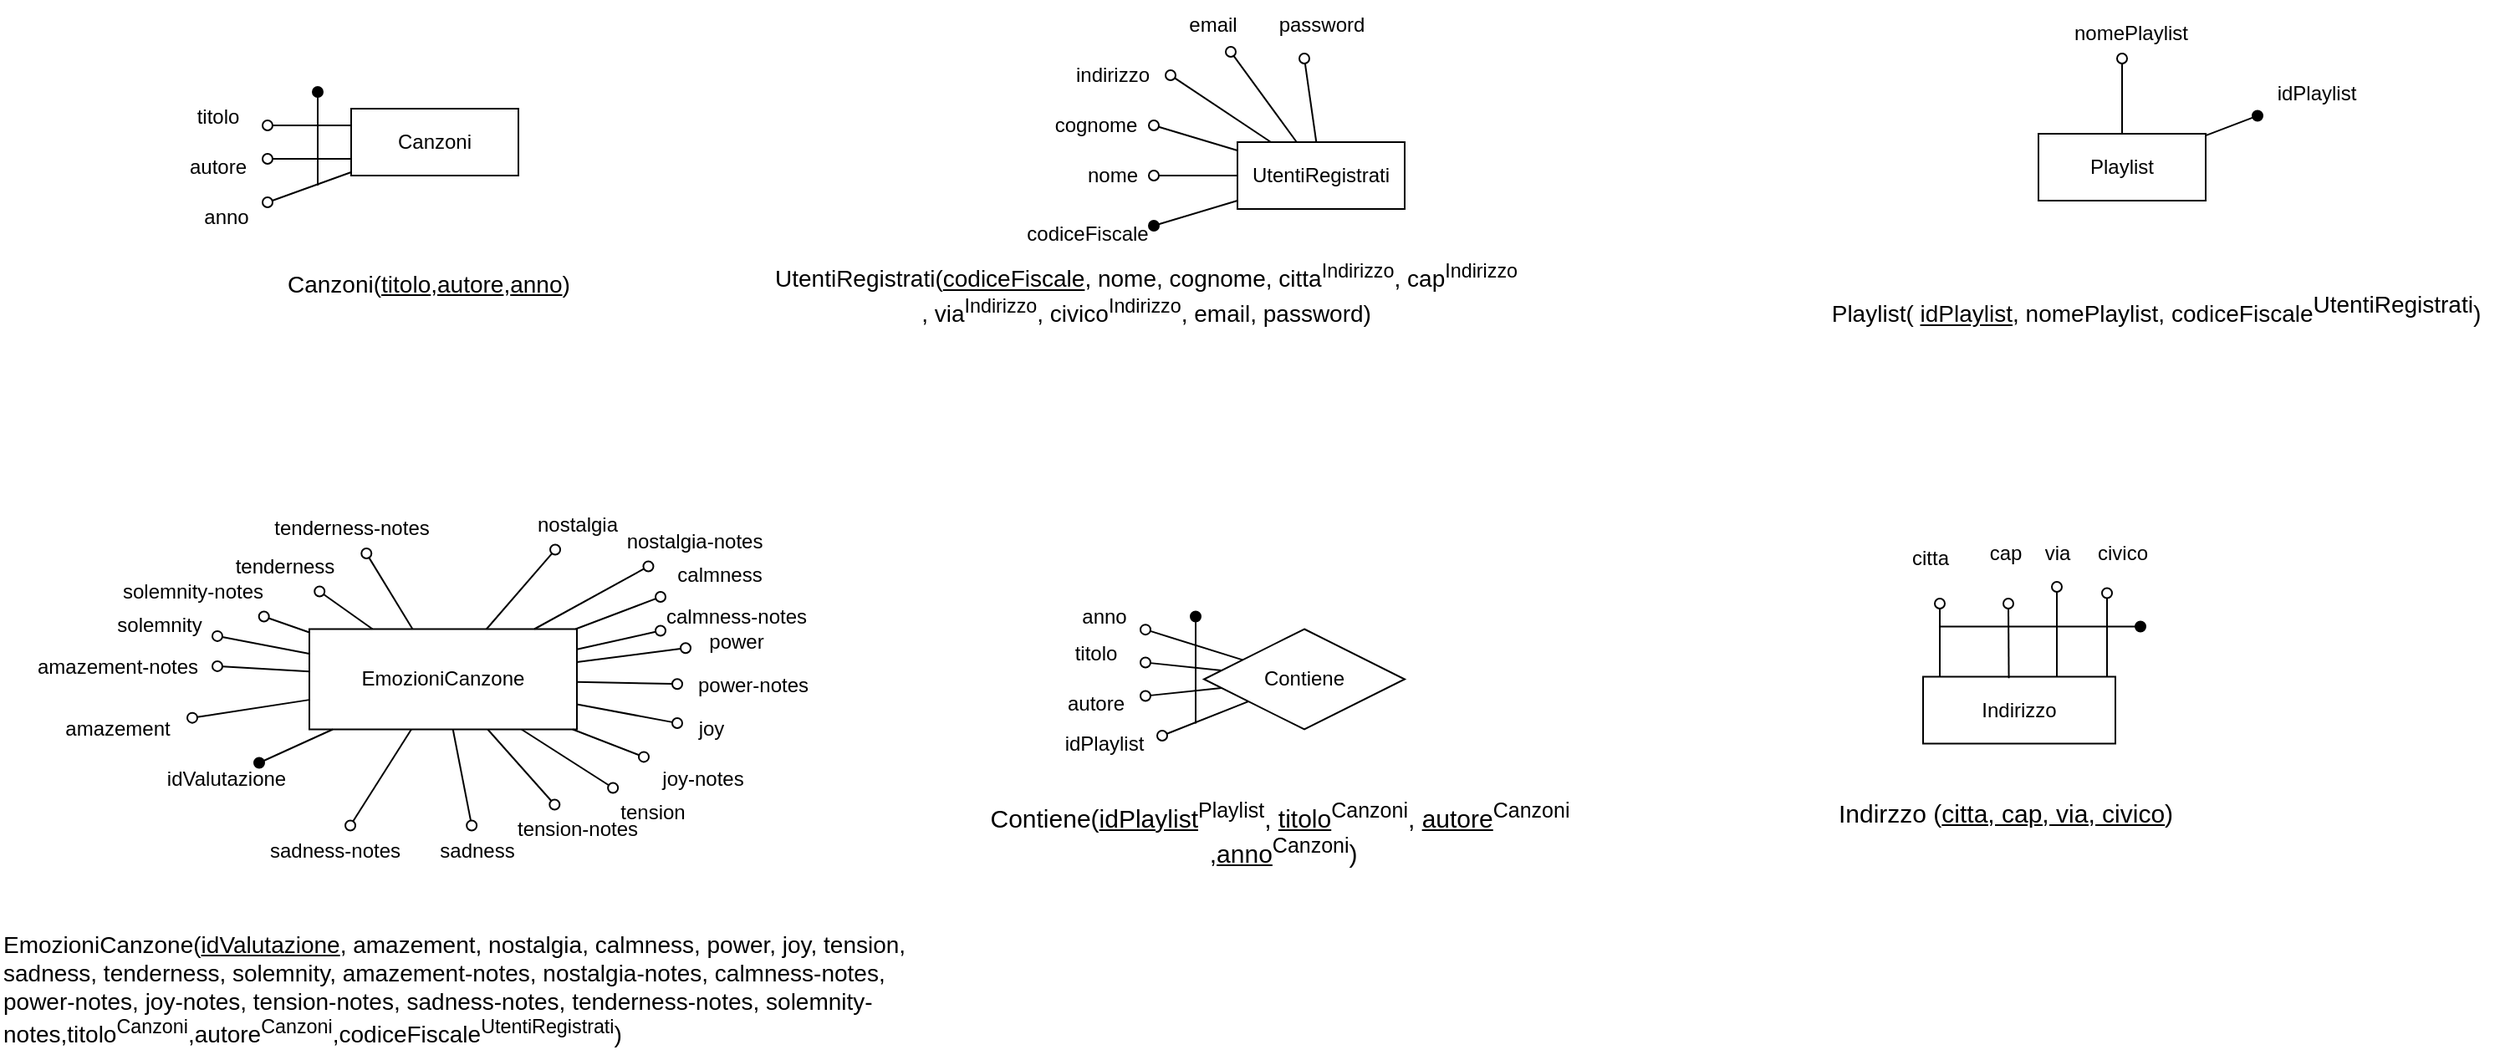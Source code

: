 <mxfile version="21.3.0" type="device">
  <diagram id="R2lEEEUBdFMjLlhIrx00" name="Page-1">
    <mxGraphModel dx="1793" dy="995" grid="1" gridSize="10" guides="1" tooltips="1" connect="1" arrows="1" fold="1" page="1" pageScale="1" pageWidth="1654" pageHeight="1169" math="0" shadow="0" extFonts="Permanent Marker^https://fonts.googleapis.com/css?family=Permanent+Marker">
      <root>
        <mxCell id="0" />
        <mxCell id="1" parent="0" />
        <mxCell id="X9WCBh2QZouLG1bWIAwy-38" value="UtentiRegistrati" style="whiteSpace=wrap;html=1;align=center;" parent="1" vertex="1">
          <mxGeometry x="780" y="354" width="100" height="40" as="geometry" />
        </mxCell>
        <mxCell id="X9WCBh2QZouLG1bWIAwy-39" value="Playlist" style="whiteSpace=wrap;html=1;align=center;" parent="1" vertex="1">
          <mxGeometry x="1259" y="349" width="100" height="40" as="geometry" />
        </mxCell>
        <mxCell id="X9WCBh2QZouLG1bWIAwy-41" value="Canzoni" style="whiteSpace=wrap;html=1;align=center;" parent="1" vertex="1">
          <mxGeometry x="250" y="334" width="100" height="40" as="geometry" />
        </mxCell>
        <mxCell id="X9WCBh2QZouLG1bWIAwy-42" value="EmozioniCanzone" style="whiteSpace=wrap;html=1;align=center;" parent="1" vertex="1">
          <mxGeometry x="225" y="645.25" width="160" height="60" as="geometry" />
        </mxCell>
        <mxCell id="X9WCBh2QZouLG1bWIAwy-43" value="" style="endArrow=none;html=1;rounded=0;startArrow=oval;startFill=1;" parent="1" target="X9WCBh2QZouLG1bWIAwy-38" edge="1">
          <mxGeometry relative="1" as="geometry">
            <mxPoint x="730" y="404" as="sourcePoint" />
            <mxPoint x="800" y="394" as="targetPoint" />
          </mxGeometry>
        </mxCell>
        <mxCell id="X9WCBh2QZouLG1bWIAwy-44" value="" style="endArrow=none;html=1;rounded=0;startArrow=oval;startFill=0;" parent="1" target="X9WCBh2QZouLG1bWIAwy-38" edge="1">
          <mxGeometry relative="1" as="geometry">
            <mxPoint x="730" y="374" as="sourcePoint" />
            <mxPoint x="750" y="354" as="targetPoint" />
          </mxGeometry>
        </mxCell>
        <mxCell id="X9WCBh2QZouLG1bWIAwy-49" value="" style="endArrow=none;html=1;rounded=0;startArrow=oval;startFill=0;" parent="1" target="X9WCBh2QZouLG1bWIAwy-38" edge="1">
          <mxGeometry relative="1" as="geometry">
            <mxPoint x="730" y="344" as="sourcePoint" />
            <mxPoint x="770" y="334" as="targetPoint" />
          </mxGeometry>
        </mxCell>
        <mxCell id="X9WCBh2QZouLG1bWIAwy-50" value="" style="endArrow=none;html=1;rounded=0;startArrow=oval;startFill=0;" parent="1" target="X9WCBh2QZouLG1bWIAwy-38" edge="1">
          <mxGeometry relative="1" as="geometry">
            <mxPoint x="740" y="314" as="sourcePoint" />
            <mxPoint x="790" y="304" as="targetPoint" />
          </mxGeometry>
        </mxCell>
        <mxCell id="X9WCBh2QZouLG1bWIAwy-51" value="" style="endArrow=none;html=1;rounded=0;startArrow=oval;startFill=0;exitX=0.72;exitY=1.033;exitDx=0;exitDy=0;exitPerimeter=0;" parent="1" source="X9WCBh2QZouLG1bWIAwy-58" target="X9WCBh2QZouLG1bWIAwy-38" edge="1">
          <mxGeometry relative="1" as="geometry">
            <mxPoint x="780" y="304" as="sourcePoint" />
            <mxPoint x="840" y="294" as="targetPoint" />
          </mxGeometry>
        </mxCell>
        <mxCell id="X9WCBh2QZouLG1bWIAwy-52" value="" style="endArrow=none;html=1;rounded=0;startArrow=oval;startFill=0;" parent="1" target="X9WCBh2QZouLG1bWIAwy-38" edge="1">
          <mxGeometry relative="1" as="geometry">
            <mxPoint x="820" y="304" as="sourcePoint" />
            <mxPoint x="880" y="284" as="targetPoint" />
          </mxGeometry>
        </mxCell>
        <mxCell id="X9WCBh2QZouLG1bWIAwy-54" value="codiceFiscale" style="text;html=1;align=center;verticalAlign=middle;resizable=0;points=[];autosize=1;strokeColor=none;fillColor=none;" parent="1" vertex="1">
          <mxGeometry x="640" y="394" width="100" height="30" as="geometry" />
        </mxCell>
        <mxCell id="X9WCBh2QZouLG1bWIAwy-55" value="nome" style="text;html=1;align=center;verticalAlign=middle;resizable=0;points=[];autosize=1;strokeColor=none;fillColor=none;" parent="1" vertex="1">
          <mxGeometry x="680" y="359" width="50" height="30" as="geometry" />
        </mxCell>
        <mxCell id="X9WCBh2QZouLG1bWIAwy-56" value="cognome" style="text;html=1;align=center;verticalAlign=middle;resizable=0;points=[];autosize=1;strokeColor=none;fillColor=none;" parent="1" vertex="1">
          <mxGeometry x="660" y="329" width="70" height="30" as="geometry" />
        </mxCell>
        <mxCell id="X9WCBh2QZouLG1bWIAwy-57" value="indirizzo" style="text;html=1;align=center;verticalAlign=middle;resizable=0;points=[];autosize=1;strokeColor=none;fillColor=none;" parent="1" vertex="1">
          <mxGeometry x="670" y="299" width="70" height="30" as="geometry" />
        </mxCell>
        <mxCell id="X9WCBh2QZouLG1bWIAwy-58" value="email" style="text;html=1;align=center;verticalAlign=middle;resizable=0;points=[];autosize=1;strokeColor=none;fillColor=none;" parent="1" vertex="1">
          <mxGeometry x="740" y="269" width="50" height="30" as="geometry" />
        </mxCell>
        <mxCell id="X9WCBh2QZouLG1bWIAwy-59" value="password" style="text;html=1;align=center;verticalAlign=middle;resizable=0;points=[];autosize=1;strokeColor=none;fillColor=none;" parent="1" vertex="1">
          <mxGeometry x="795" y="269" width="70" height="30" as="geometry" />
        </mxCell>
        <mxCell id="X9WCBh2QZouLG1bWIAwy-60" value="" style="endArrow=none;html=1;rounded=0;startArrow=oval;startFill=1;" parent="1" target="X9WCBh2QZouLG1bWIAwy-39" edge="1" source="X9WCBh2QZouLG1bWIAwy-61">
          <mxGeometry relative="1" as="geometry">
            <mxPoint x="1396.5" y="409" as="sourcePoint" />
            <mxPoint x="1236.5" y="409" as="targetPoint" />
          </mxGeometry>
        </mxCell>
        <mxCell id="X9WCBh2QZouLG1bWIAwy-61" value="idPlaylist" style="text;html=1;align=center;verticalAlign=middle;resizable=0;points=[];autosize=1;strokeColor=none;fillColor=none;" parent="1" vertex="1">
          <mxGeometry x="1390" y="310" width="70" height="30" as="geometry" />
        </mxCell>
        <mxCell id="X9WCBh2QZouLG1bWIAwy-63" value="" style="endArrow=none;html=1;rounded=0;startArrow=oval;startFill=0;entryX=0;entryY=0.25;entryDx=0;entryDy=0;" parent="1" target="X9WCBh2QZouLG1bWIAwy-41" edge="1">
          <mxGeometry relative="1" as="geometry">
            <mxPoint x="200" y="344" as="sourcePoint" />
            <mxPoint x="230" y="384" as="targetPoint" />
          </mxGeometry>
        </mxCell>
        <mxCell id="X9WCBh2QZouLG1bWIAwy-64" value="" style="endArrow=none;html=1;rounded=0;startArrow=oval;startFill=0;entryX=0;entryY=0.75;entryDx=0;entryDy=0;" parent="1" target="X9WCBh2QZouLG1bWIAwy-41" edge="1">
          <mxGeometry relative="1" as="geometry">
            <mxPoint x="200" y="364" as="sourcePoint" />
            <mxPoint x="290" y="419" as="targetPoint" />
          </mxGeometry>
        </mxCell>
        <mxCell id="X9WCBh2QZouLG1bWIAwy-65" value="" style="endArrow=none;html=1;rounded=0;startArrow=oval;startFill=0;" parent="1" target="X9WCBh2QZouLG1bWIAwy-41" edge="1" source="X9WCBh2QZouLG1bWIAwy-71">
          <mxGeometry relative="1" as="geometry">
            <mxPoint x="220" y="394" as="sourcePoint" />
            <mxPoint x="300" y="424" as="targetPoint" />
          </mxGeometry>
        </mxCell>
        <mxCell id="X9WCBh2QZouLG1bWIAwy-67" value="titolo" style="text;html=1;align=center;verticalAlign=middle;resizable=0;points=[];autosize=1;strokeColor=none;fillColor=none;" parent="1" vertex="1">
          <mxGeometry x="145" y="324" width="50" height="30" as="geometry" />
        </mxCell>
        <mxCell id="X9WCBh2QZouLG1bWIAwy-68" value="autore" style="text;html=1;align=center;verticalAlign=middle;resizable=0;points=[];autosize=1;strokeColor=none;fillColor=none;" parent="1" vertex="1">
          <mxGeometry x="140" y="354" width="60" height="30" as="geometry" />
        </mxCell>
        <mxCell id="X9WCBh2QZouLG1bWIAwy-70" value="" style="endArrow=none;html=1;rounded=0;startArrow=oval;startFill=1;" parent="1" edge="1">
          <mxGeometry relative="1" as="geometry">
            <mxPoint x="230" y="324" as="sourcePoint" />
            <mxPoint x="230" y="380" as="targetPoint" />
          </mxGeometry>
        </mxCell>
        <mxCell id="X9WCBh2QZouLG1bWIAwy-71" value="anno" style="text;html=1;align=center;verticalAlign=middle;resizable=0;points=[];autosize=1;strokeColor=none;fillColor=none;" parent="1" vertex="1">
          <mxGeometry x="150" y="384" width="50" height="30" as="geometry" />
        </mxCell>
        <mxCell id="X9WCBh2QZouLG1bWIAwy-78" value="" style="endArrow=none;html=1;rounded=0;startArrow=oval;startFill=1;" parent="1" target="X9WCBh2QZouLG1bWIAwy-42" edge="1">
          <mxGeometry relative="1" as="geometry">
            <mxPoint x="195" y="725.25" as="sourcePoint" />
            <mxPoint x="215" y="722.75" as="targetPoint" />
          </mxGeometry>
        </mxCell>
        <mxCell id="X9WCBh2QZouLG1bWIAwy-79" value="idValutazione" style="text;html=1;align=center;verticalAlign=middle;resizable=0;points=[];autosize=1;strokeColor=none;fillColor=none;" parent="1" vertex="1">
          <mxGeometry x="130" y="720.25" width="90" height="30" as="geometry" />
        </mxCell>
        <mxCell id="X9WCBh2QZouLG1bWIAwy-85" value="" style="endArrow=none;html=1;rounded=0;startArrow=oval;startFill=0;" parent="1" source="X9WCBh2QZouLG1bWIAwy-104" target="X9WCBh2QZouLG1bWIAwy-42" edge="1">
          <mxGeometry relative="1" as="geometry">
            <mxPoint x="160" y="627.75" as="sourcePoint" />
            <mxPoint x="235" y="515.25" as="targetPoint" />
          </mxGeometry>
        </mxCell>
        <mxCell id="X9WCBh2QZouLG1bWIAwy-86" value="" style="endArrow=none;html=1;rounded=0;startArrow=oval;startFill=0;" parent="1" source="X9WCBh2QZouLG1bWIAwy-115" target="X9WCBh2QZouLG1bWIAwy-42" edge="1">
          <mxGeometry relative="1" as="geometry">
            <mxPoint x="460" y="637.75" as="sourcePoint" />
            <mxPoint x="485" y="595.25" as="targetPoint" />
          </mxGeometry>
        </mxCell>
        <mxCell id="X9WCBh2QZouLG1bWIAwy-87" value="" style="endArrow=none;html=1;rounded=0;startArrow=oval;startFill=0;" parent="1" source="X9WCBh2QZouLG1bWIAwy-116" target="X9WCBh2QZouLG1bWIAwy-42" edge="1">
          <mxGeometry relative="1" as="geometry">
            <mxPoint x="450" y="667.75" as="sourcePoint" />
            <mxPoint x="460" y="605.25" as="targetPoint" />
          </mxGeometry>
        </mxCell>
        <mxCell id="X9WCBh2QZouLG1bWIAwy-88" value="" style="endArrow=none;html=1;rounded=0;startArrow=oval;startFill=0;" parent="1" target="X9WCBh2QZouLG1bWIAwy-42" edge="1">
          <mxGeometry relative="1" as="geometry">
            <mxPoint x="435" y="646.264" as="sourcePoint" />
            <mxPoint x="430" y="565.25" as="targetPoint" />
          </mxGeometry>
        </mxCell>
        <mxCell id="X9WCBh2QZouLG1bWIAwy-89" value="" style="endArrow=none;html=1;rounded=0;startArrow=oval;startFill=0;" parent="1" source="X9WCBh2QZouLG1bWIAwy-114" target="X9WCBh2QZouLG1bWIAwy-42" edge="1">
          <mxGeometry relative="1" as="geometry">
            <mxPoint x="450" y="617.75" as="sourcePoint" />
            <mxPoint x="440" y="615.25" as="targetPoint" />
          </mxGeometry>
        </mxCell>
        <mxCell id="X9WCBh2QZouLG1bWIAwy-90" value="" style="endArrow=none;html=1;rounded=0;startArrow=oval;startFill=0;" parent="1" source="X9WCBh2QZouLG1bWIAwy-112" target="X9WCBh2QZouLG1bWIAwy-42" edge="1">
          <mxGeometry relative="1" as="geometry">
            <mxPoint x="430" y="577.75" as="sourcePoint" />
            <mxPoint x="400" y="565.25" as="targetPoint" />
          </mxGeometry>
        </mxCell>
        <mxCell id="X9WCBh2QZouLG1bWIAwy-91" value="" style="endArrow=none;html=1;rounded=0;startArrow=oval;startFill=0;" parent="1" source="X9WCBh2QZouLG1bWIAwy-111" target="X9WCBh2QZouLG1bWIAwy-42" edge="1">
          <mxGeometry relative="1" as="geometry">
            <mxPoint x="360" y="567.75" as="sourcePoint" />
            <mxPoint x="385" y="595.25" as="targetPoint" />
          </mxGeometry>
        </mxCell>
        <mxCell id="X9WCBh2QZouLG1bWIAwy-92" value="" style="endArrow=none;html=1;rounded=0;startArrow=oval;startFill=0;" parent="1" source="X9WCBh2QZouLG1bWIAwy-110" target="X9WCBh2QZouLG1bWIAwy-42" edge="1">
          <mxGeometry relative="1" as="geometry">
            <mxPoint x="400" y="599" as="sourcePoint" />
            <mxPoint x="340" y="565.25" as="targetPoint" />
          </mxGeometry>
        </mxCell>
        <mxCell id="X9WCBh2QZouLG1bWIAwy-93" value="" style="endArrow=none;html=1;rounded=0;startArrow=oval;startFill=0;" parent="1" source="X9WCBh2QZouLG1bWIAwy-109" target="X9WCBh2QZouLG1bWIAwy-42" edge="1">
          <mxGeometry relative="1" as="geometry">
            <mxPoint x="290" y="557.75" as="sourcePoint" />
            <mxPoint x="340" y="545.25" as="targetPoint" />
          </mxGeometry>
        </mxCell>
        <mxCell id="X9WCBh2QZouLG1bWIAwy-94" value="" style="endArrow=none;html=1;rounded=0;startArrow=oval;startFill=0;" parent="1" source="X9WCBh2QZouLG1bWIAwy-108" target="X9WCBh2QZouLG1bWIAwy-42" edge="1">
          <mxGeometry relative="1" as="geometry">
            <mxPoint x="260" y="565.75" as="sourcePoint" />
            <mxPoint x="290" y="515.25" as="targetPoint" />
          </mxGeometry>
        </mxCell>
        <mxCell id="X9WCBh2QZouLG1bWIAwy-95" value="" style="endArrow=none;html=1;rounded=0;startArrow=oval;startFill=0;" parent="1" source="X9WCBh2QZouLG1bWIAwy-106" target="X9WCBh2QZouLG1bWIAwy-42" edge="1">
          <mxGeometry relative="1" as="geometry">
            <mxPoint x="210" y="585.75" as="sourcePoint" />
            <mxPoint x="210" y="545.25" as="targetPoint" />
          </mxGeometry>
        </mxCell>
        <mxCell id="X9WCBh2QZouLG1bWIAwy-96" value="" style="endArrow=none;html=1;rounded=0;startArrow=oval;startFill=0;" parent="1" source="X9WCBh2QZouLG1bWIAwy-107" target="X9WCBh2QZouLG1bWIAwy-42" edge="1">
          <mxGeometry relative="1" as="geometry">
            <mxPoint x="230" y="567.75" as="sourcePoint" />
            <mxPoint x="290" y="585.25" as="targetPoint" />
          </mxGeometry>
        </mxCell>
        <mxCell id="X9WCBh2QZouLG1bWIAwy-97" value="" style="endArrow=none;html=1;rounded=0;startArrow=oval;startFill=0;" parent="1" target="X9WCBh2QZouLG1bWIAwy-42" edge="1">
          <mxGeometry relative="1" as="geometry">
            <mxPoint x="170" y="667.462" as="sourcePoint" />
            <mxPoint x="280" y="625.25" as="targetPoint" />
          </mxGeometry>
        </mxCell>
        <mxCell id="X9WCBh2QZouLG1bWIAwy-98" value="" style="endArrow=none;html=1;rounded=0;startArrow=oval;startFill=0;" parent="1" source="X9WCBh2QZouLG1bWIAwy-117" target="X9WCBh2QZouLG1bWIAwy-42" edge="1">
          <mxGeometry relative="1" as="geometry">
            <mxPoint x="450" y="687.75" as="sourcePoint" />
            <mxPoint x="425" y="555.25" as="targetPoint" />
          </mxGeometry>
        </mxCell>
        <mxCell id="X9WCBh2QZouLG1bWIAwy-99" value="" style="endArrow=none;html=1;rounded=0;startArrow=oval;startFill=0;" parent="1" source="X9WCBh2QZouLG1bWIAwy-120" target="X9WCBh2QZouLG1bWIAwy-42" edge="1">
          <mxGeometry relative="1" as="geometry">
            <mxPoint x="340" y="767.75" as="sourcePoint" />
            <mxPoint x="380" y="780.25" as="targetPoint" />
          </mxGeometry>
        </mxCell>
        <mxCell id="X9WCBh2QZouLG1bWIAwy-100" value="" style="endArrow=none;html=1;rounded=0;startArrow=oval;startFill=0;" parent="1" source="X9WCBh2QZouLG1bWIAwy-118" target="X9WCBh2QZouLG1bWIAwy-42" edge="1">
          <mxGeometry relative="1" as="geometry">
            <mxPoint x="425" y="707.75" as="sourcePoint" />
            <mxPoint x="460" y="740.25" as="targetPoint" />
          </mxGeometry>
        </mxCell>
        <mxCell id="X9WCBh2QZouLG1bWIAwy-101" value="" style="endArrow=none;html=1;rounded=0;startArrow=oval;startFill=0;" parent="1" source="X9WCBh2QZouLG1bWIAwy-121" target="X9WCBh2QZouLG1bWIAwy-42" edge="1">
          <mxGeometry relative="1" as="geometry">
            <mxPoint x="370" y="757.75" as="sourcePoint" />
            <mxPoint x="430" y="800.25" as="targetPoint" />
          </mxGeometry>
        </mxCell>
        <mxCell id="X9WCBh2QZouLG1bWIAwy-103" value="" style="endArrow=none;html=1;rounded=0;startArrow=oval;startFill=0;" parent="1" source="X9WCBh2QZouLG1bWIAwy-119" target="X9WCBh2QZouLG1bWIAwy-42" edge="1">
          <mxGeometry relative="1" as="geometry">
            <mxPoint x="410" y="737.75" as="sourcePoint" />
            <mxPoint x="430" y="785.25" as="targetPoint" />
          </mxGeometry>
        </mxCell>
        <mxCell id="X9WCBh2QZouLG1bWIAwy-104" value="amazement" style="text;html=1;align=center;verticalAlign=middle;resizable=0;points=[];autosize=1;strokeColor=none;fillColor=none;" parent="1" vertex="1">
          <mxGeometry x="65" y="690.25" width="90" height="30" as="geometry" />
        </mxCell>
        <mxCell id="X9WCBh2QZouLG1bWIAwy-105" value="amazement-notes" style="text;html=1;align=center;verticalAlign=middle;resizable=0;points=[];autosize=1;strokeColor=none;fillColor=none;" parent="1" vertex="1">
          <mxGeometry x="50" y="652.75" width="120" height="30" as="geometry" />
        </mxCell>
        <mxCell id="X9WCBh2QZouLG1bWIAwy-106" value="solemnity" style="text;html=1;align=center;verticalAlign=middle;resizable=0;points=[];autosize=1;strokeColor=none;fillColor=none;" parent="1" vertex="1">
          <mxGeometry x="100" y="627.75" width="70" height="30" as="geometry" />
        </mxCell>
        <mxCell id="X9WCBh2QZouLG1bWIAwy-107" value="solemnity-notes" style="text;html=1;align=center;verticalAlign=middle;resizable=0;points=[];autosize=1;strokeColor=none;fillColor=none;" parent="1" vertex="1">
          <mxGeometry x="100" y="607.75" width="110" height="30" as="geometry" />
        </mxCell>
        <mxCell id="X9WCBh2QZouLG1bWIAwy-108" value="tenderness" style="text;html=1;align=center;verticalAlign=middle;resizable=0;points=[];autosize=1;strokeColor=none;fillColor=none;" parent="1" vertex="1">
          <mxGeometry x="170" y="592.75" width="80" height="30" as="geometry" />
        </mxCell>
        <mxCell id="X9WCBh2QZouLG1bWIAwy-109" value="tenderness-notes" style="text;html=1;align=center;verticalAlign=middle;resizable=0;points=[];autosize=1;strokeColor=none;fillColor=none;" parent="1" vertex="1">
          <mxGeometry x="190" y="570" width="120" height="30" as="geometry" />
        </mxCell>
        <mxCell id="X9WCBh2QZouLG1bWIAwy-110" value="nostalgia" style="text;html=1;align=center;verticalAlign=middle;resizable=0;points=[];autosize=1;strokeColor=none;fillColor=none;" parent="1" vertex="1">
          <mxGeometry x="350" y="567.75" width="70" height="30" as="geometry" />
        </mxCell>
        <mxCell id="X9WCBh2QZouLG1bWIAwy-111" value="nostalgia-notes" style="text;html=1;align=center;verticalAlign=middle;resizable=0;points=[];autosize=1;strokeColor=none;fillColor=none;" parent="1" vertex="1">
          <mxGeometry x="405" y="577.75" width="100" height="30" as="geometry" />
        </mxCell>
        <mxCell id="X9WCBh2QZouLG1bWIAwy-112" value="calmness" style="text;html=1;align=center;verticalAlign=middle;resizable=0;points=[];autosize=1;strokeColor=none;fillColor=none;" parent="1" vertex="1">
          <mxGeometry x="435" y="597.75" width="70" height="30" as="geometry" />
        </mxCell>
        <mxCell id="X9WCBh2QZouLG1bWIAwy-113" value="calmness-notes" style="text;html=1;align=center;verticalAlign=middle;resizable=0;points=[];autosize=1;strokeColor=none;fillColor=none;" parent="1" vertex="1">
          <mxGeometry x="425" y="622.75" width="110" height="30" as="geometry" />
        </mxCell>
        <mxCell id="X9WCBh2QZouLG1bWIAwy-114" value="power" style="text;html=1;align=center;verticalAlign=middle;resizable=0;points=[];autosize=1;strokeColor=none;fillColor=none;" parent="1" vertex="1">
          <mxGeometry x="450" y="637.75" width="60" height="30" as="geometry" />
        </mxCell>
        <mxCell id="X9WCBh2QZouLG1bWIAwy-115" value="power-notes" style="text;html=1;align=center;verticalAlign=middle;resizable=0;points=[];autosize=1;strokeColor=none;fillColor=none;" parent="1" vertex="1">
          <mxGeometry x="445" y="664" width="90" height="30" as="geometry" />
        </mxCell>
        <mxCell id="X9WCBh2QZouLG1bWIAwy-116" value="joy" style="text;html=1;align=center;verticalAlign=middle;resizable=0;points=[];autosize=1;strokeColor=none;fillColor=none;" parent="1" vertex="1">
          <mxGeometry x="445" y="690.25" width="40" height="30" as="geometry" />
        </mxCell>
        <mxCell id="X9WCBh2QZouLG1bWIAwy-117" value="joy-notes" style="text;html=1;align=center;verticalAlign=middle;resizable=0;points=[];autosize=1;strokeColor=none;fillColor=none;" parent="1" vertex="1">
          <mxGeometry x="425" y="720.25" width="70" height="30" as="geometry" />
        </mxCell>
        <mxCell id="X9WCBh2QZouLG1bWIAwy-118" value="tension" style="text;html=1;align=center;verticalAlign=middle;resizable=0;points=[];autosize=1;strokeColor=none;fillColor=none;" parent="1" vertex="1">
          <mxGeometry x="400" y="740.25" width="60" height="30" as="geometry" />
        </mxCell>
        <mxCell id="X9WCBh2QZouLG1bWIAwy-119" value="tension-notes" style="text;html=1;align=center;verticalAlign=middle;resizable=0;points=[];autosize=1;strokeColor=none;fillColor=none;" parent="1" vertex="1">
          <mxGeometry x="335" y="750.25" width="100" height="30" as="geometry" />
        </mxCell>
        <mxCell id="X9WCBh2QZouLG1bWIAwy-120" value="sadness-notes" style="text;html=1;align=center;verticalAlign=middle;resizable=0;points=[];autosize=1;strokeColor=none;fillColor=none;" parent="1" vertex="1">
          <mxGeometry x="190" y="762.75" width="100" height="30" as="geometry" />
        </mxCell>
        <mxCell id="X9WCBh2QZouLG1bWIAwy-121" value="sadness" style="text;html=1;align=center;verticalAlign=middle;resizable=0;points=[];autosize=1;strokeColor=none;fillColor=none;" parent="1" vertex="1">
          <mxGeometry x="290" y="762.75" width="70" height="30" as="geometry" />
        </mxCell>
        <mxCell id="X9WCBh2QZouLG1bWIAwy-130" value="Contiene" style="shape=rhombus;perimeter=rhombusPerimeter;whiteSpace=wrap;html=1;align=center;" parent="1" vertex="1">
          <mxGeometry x="760" y="645.25" width="120" height="60" as="geometry" />
        </mxCell>
        <mxCell id="NtJQgsT2kBxUMnVvbg84-1" value="" style="endArrow=none;html=1;rounded=0;startArrow=oval;startFill=0;" parent="1" target="X9WCBh2QZouLG1bWIAwy-39" edge="1">
          <mxGeometry relative="1" as="geometry">
            <mxPoint x="1309" y="304" as="sourcePoint" />
            <mxPoint x="1239" y="338.997" as="targetPoint" />
          </mxGeometry>
        </mxCell>
        <mxCell id="NtJQgsT2kBxUMnVvbg84-2" value="nomePlaylist" style="text;html=1;align=center;verticalAlign=middle;resizable=0;points=[];autosize=1;strokeColor=none;fillColor=none;" parent="1" vertex="1">
          <mxGeometry x="1269" y="274" width="90" height="30" as="geometry" />
        </mxCell>
        <mxCell id="uMZJFHJFrMh6VU6vfNvN-1" value="" style="endArrow=none;html=1;rounded=0;startArrow=oval;startFill=0;" parent="1" target="X9WCBh2QZouLG1bWIAwy-130" edge="1">
          <mxGeometry relative="1" as="geometry">
            <mxPoint x="725" y="665.25" as="sourcePoint" />
            <mxPoint x="775" y="665.25" as="targetPoint" />
          </mxGeometry>
        </mxCell>
        <mxCell id="uMZJFHJFrMh6VU6vfNvN-2" value="" style="endArrow=none;html=1;rounded=0;startArrow=oval;startFill=0;" parent="1" target="X9WCBh2QZouLG1bWIAwy-130" edge="1">
          <mxGeometry relative="1" as="geometry">
            <mxPoint x="725" y="685.25" as="sourcePoint" />
            <mxPoint x="775" y="685.25" as="targetPoint" />
          </mxGeometry>
        </mxCell>
        <mxCell id="uMZJFHJFrMh6VU6vfNvN-3" value="titolo" style="text;html=1;align=center;verticalAlign=middle;resizable=0;points=[];autosize=1;strokeColor=none;fillColor=none;" parent="1" vertex="1">
          <mxGeometry x="670" y="645.25" width="50" height="30" as="geometry" />
        </mxCell>
        <mxCell id="uMZJFHJFrMh6VU6vfNvN-4" value="autore" style="text;html=1;align=center;verticalAlign=middle;resizable=0;points=[];autosize=1;strokeColor=none;fillColor=none;" parent="1" vertex="1">
          <mxGeometry x="665" y="675.25" width="60" height="30" as="geometry" />
        </mxCell>
        <mxCell id="uMZJFHJFrMh6VU6vfNvN-5" value="" style="endArrow=none;html=1;rounded=0;startArrow=oval;startFill=1;" parent="1" edge="1">
          <mxGeometry relative="1" as="geometry">
            <mxPoint x="755" y="637.75" as="sourcePoint" />
            <mxPoint x="755" y="701.75" as="targetPoint" />
          </mxGeometry>
        </mxCell>
        <mxCell id="uMZJFHJFrMh6VU6vfNvN-6" value="idPlaylist" style="text;html=1;align=center;verticalAlign=middle;resizable=0;points=[];autosize=1;strokeColor=none;fillColor=none;" parent="1" vertex="1">
          <mxGeometry x="665" y="699" width="70" height="30" as="geometry" />
        </mxCell>
        <mxCell id="uMZJFHJFrMh6VU6vfNvN-7" value="" style="endArrow=none;html=1;rounded=0;startArrow=oval;startFill=0;" parent="1" target="X9WCBh2QZouLG1bWIAwy-130" edge="1">
          <mxGeometry relative="1" as="geometry">
            <mxPoint x="735" y="709" as="sourcePoint" />
            <mxPoint x="780" y="690" as="targetPoint" />
          </mxGeometry>
        </mxCell>
        <mxCell id="uMZJFHJFrMh6VU6vfNvN-9" value="Contiene(&lt;u&gt;idPlaylist&lt;/u&gt;&lt;sup style=&quot;&quot;&gt;Playlist&lt;/sup&gt;, &lt;u&gt;titolo&lt;/u&gt;&lt;sup style=&quot;&quot;&gt;Canzoni&lt;/sup&gt;,&amp;nbsp;&lt;u style=&quot;border-color: var(--border-color);&quot;&gt;autore&lt;/u&gt;&lt;sup style=&quot;border-color: var(--border-color);&quot;&gt;Canzoni&lt;/sup&gt;&lt;br&gt;&amp;nbsp;,&lt;u&gt;anno&lt;/u&gt;&lt;sup style=&quot;&quot;&gt;Canzoni&lt;/sup&gt;)" style="text;html=1;align=center;verticalAlign=top;resizable=0;points=[];autosize=1;strokeColor=none;fillColor=none;fontSize=15;" parent="1" vertex="1">
          <mxGeometry x="620" y="740.25" width="370" height="60" as="geometry" />
        </mxCell>
        <mxCell id="uMZJFHJFrMh6VU6vfNvN-11" value="EmozioniCanzone(&lt;u&gt;idValutazione&lt;/u&gt;, amazement, nostalgia, calmness, power, joy, tension, sadness, tenderness, solemnity, amazement-notes, nostalgia-notes, calmness-notes, power-notes, joy-notes, tension-notes, sadness-notes, tenderness-notes, solemnity-notes,titolo&lt;sup&gt;Canzoni&lt;/sup&gt;,autore&lt;sup&gt;Canzoni&lt;/sup&gt;,codiceFiscale&lt;sup&gt;UtentiRegistrati&lt;/sup&gt;)" style="text;whiteSpace=wrap;html=1;fontSize=14;" parent="1" vertex="1">
          <mxGeometry x="40" y="819" width="560" height="80" as="geometry" />
        </mxCell>
        <mxCell id="uMZJFHJFrMh6VU6vfNvN-12" value="UtentiRegistrati(&lt;u&gt;codiceFiscale&lt;/u&gt;, nome, cognome, citta&lt;sup&gt;Indirizzo&lt;/sup&gt;, cap&lt;sup&gt;Indirizzo&lt;/sup&gt;&lt;br&gt;, via&lt;sup&gt;Indirizzo&lt;/sup&gt;, civico&lt;sup&gt;Indirizzo&lt;/sup&gt;, email, password)" style="text;html=1;align=center;verticalAlign=middle;resizable=0;points=[];autosize=1;strokeColor=none;fillColor=none;fontSize=14;" parent="1" vertex="1">
          <mxGeometry x="490" y="419" width="470" height="50" as="geometry" />
        </mxCell>
        <mxCell id="uMZJFHJFrMh6VU6vfNvN-13" value="Playlist( &lt;u&gt;idPlaylist&lt;/u&gt;, nomePlaylist, codiceFiscale&lt;sup style=&quot;font-size: 14px;&quot;&gt;UtentiRegistrati&lt;/sup&gt;)" style="text;html=1;align=center;verticalAlign=middle;resizable=0;points=[];autosize=1;strokeColor=none;fillColor=none;fontSize=14;" parent="1" vertex="1">
          <mxGeometry x="1124" y="434" width="410" height="40" as="geometry" />
        </mxCell>
        <mxCell id="uMZJFHJFrMh6VU6vfNvN-15" value="Canzoni(&lt;u&gt;titolo&lt;/u&gt;,&lt;u&gt;autore&lt;/u&gt;,&lt;u&gt;anno&lt;/u&gt;)" style="text;whiteSpace=wrap;html=1;fontSize=14;" parent="1" vertex="1">
          <mxGeometry x="210" y="424" width="180" height="40" as="geometry" />
        </mxCell>
        <mxCell id="E54WmxcDRFIERYKBtLCP-1" value="Indirizzo" style="rounded=0;whiteSpace=wrap;html=1;" parent="1" vertex="1">
          <mxGeometry x="1190" y="673.75" width="115" height="40" as="geometry" />
        </mxCell>
        <mxCell id="E54WmxcDRFIERYKBtLCP-2" value="" style="endArrow=oval;html=1;rounded=0;startArrow=none;startFill=0;endFill=0;" parent="1" edge="1">
          <mxGeometry width="50" height="50" relative="1" as="geometry">
            <mxPoint x="1200" y="673.75" as="sourcePoint" />
            <mxPoint x="1200" y="630" as="targetPoint" />
          </mxGeometry>
        </mxCell>
        <mxCell id="E54WmxcDRFIERYKBtLCP-3" value="" style="endArrow=oval;html=1;rounded=0;startArrow=none;startFill=0;endFill=0;exitX=0.446;exitY=0.023;exitDx=0;exitDy=0;exitPerimeter=0;" parent="1" source="E54WmxcDRFIERYKBtLCP-1" edge="1">
          <mxGeometry width="50" height="50" relative="1" as="geometry">
            <mxPoint x="1240" y="663.75" as="sourcePoint" />
            <mxPoint x="1241" y="630" as="targetPoint" />
          </mxGeometry>
        </mxCell>
        <mxCell id="E54WmxcDRFIERYKBtLCP-4" value="" style="endArrow=oval;html=1;rounded=0;endFill=0;" parent="1" edge="1">
          <mxGeometry width="50" height="50" relative="1" as="geometry">
            <mxPoint x="1270" y="673.75" as="sourcePoint" />
            <mxPoint x="1270" y="620" as="targetPoint" />
          </mxGeometry>
        </mxCell>
        <mxCell id="E54WmxcDRFIERYKBtLCP-5" value="" style="endArrow=oval;html=1;rounded=0;entryX=0.25;entryY=1;entryDx=0;entryDy=0;endFill=0;" parent="1" edge="1">
          <mxGeometry width="50" height="50" relative="1" as="geometry">
            <mxPoint x="1300" y="673.75" as="sourcePoint" />
            <mxPoint x="1300" y="623.75" as="targetPoint" />
            <Array as="points" />
          </mxGeometry>
        </mxCell>
        <mxCell id="E54WmxcDRFIERYKBtLCP-6" value="" style="endArrow=oval;html=1;rounded=0;endFill=1;" parent="1" edge="1">
          <mxGeometry width="50" height="50" relative="1" as="geometry">
            <mxPoint x="1200" y="643.75" as="sourcePoint" />
            <mxPoint x="1320" y="643.75" as="targetPoint" />
          </mxGeometry>
        </mxCell>
        <mxCell id="E54WmxcDRFIERYKBtLCP-7" value="citta" style="text;html=1;align=center;verticalAlign=middle;resizable=0;points=[];autosize=1;strokeColor=none;fillColor=none;" parent="1" vertex="1">
          <mxGeometry x="1169" y="588" width="50" height="30" as="geometry" />
        </mxCell>
        <mxCell id="E54WmxcDRFIERYKBtLCP-10" value="cap" style="text;html=1;align=center;verticalAlign=middle;resizable=0;points=[];autosize=1;strokeColor=none;fillColor=none;" parent="1" vertex="1">
          <mxGeometry x="1219" y="585" width="40" height="30" as="geometry" />
        </mxCell>
        <mxCell id="E54WmxcDRFIERYKBtLCP-11" value="via" style="text;html=1;align=center;verticalAlign=middle;resizable=0;points=[];autosize=1;strokeColor=none;fillColor=none;" parent="1" vertex="1">
          <mxGeometry x="1250" y="585" width="40" height="30" as="geometry" />
        </mxCell>
        <mxCell id="E54WmxcDRFIERYKBtLCP-12" value="civico" style="text;html=1;align=center;verticalAlign=middle;resizable=0;points=[];autosize=1;strokeColor=none;fillColor=none;" parent="1" vertex="1">
          <mxGeometry x="1284" y="585" width="50" height="30" as="geometry" />
        </mxCell>
        <mxCell id="E54WmxcDRFIERYKBtLCP-13" value="Indirzzo (&lt;u style=&quot;font-size: 15px;&quot;&gt;citta, cap, via, civico&lt;/u&gt;)" style="text;html=1;align=center;verticalAlign=middle;resizable=0;points=[];autosize=1;strokeColor=none;fillColor=none;fontSize=15;" parent="1" vertex="1">
          <mxGeometry x="1129" y="740.25" width="220" height="30" as="geometry" />
        </mxCell>
        <mxCell id="7s8jJXIYFW_wJS6nGfQI-1" value="" style="endArrow=none;html=1;rounded=0;startArrow=oval;startFill=0;" edge="1" parent="1" source="7s8jJXIYFW_wJS6nGfQI-2" target="X9WCBh2QZouLG1bWIAwy-130">
          <mxGeometry relative="1" as="geometry">
            <mxPoint x="745" y="632.75" as="sourcePoint" />
            <mxPoint x="775" y="610.75" as="targetPoint" />
          </mxGeometry>
        </mxCell>
        <mxCell id="7s8jJXIYFW_wJS6nGfQI-2" value="anno" style="text;html=1;align=center;verticalAlign=middle;resizable=0;points=[];autosize=1;strokeColor=none;fillColor=none;" vertex="1" parent="1">
          <mxGeometry x="675" y="622.75" width="50" height="30" as="geometry" />
        </mxCell>
      </root>
    </mxGraphModel>
  </diagram>
</mxfile>
